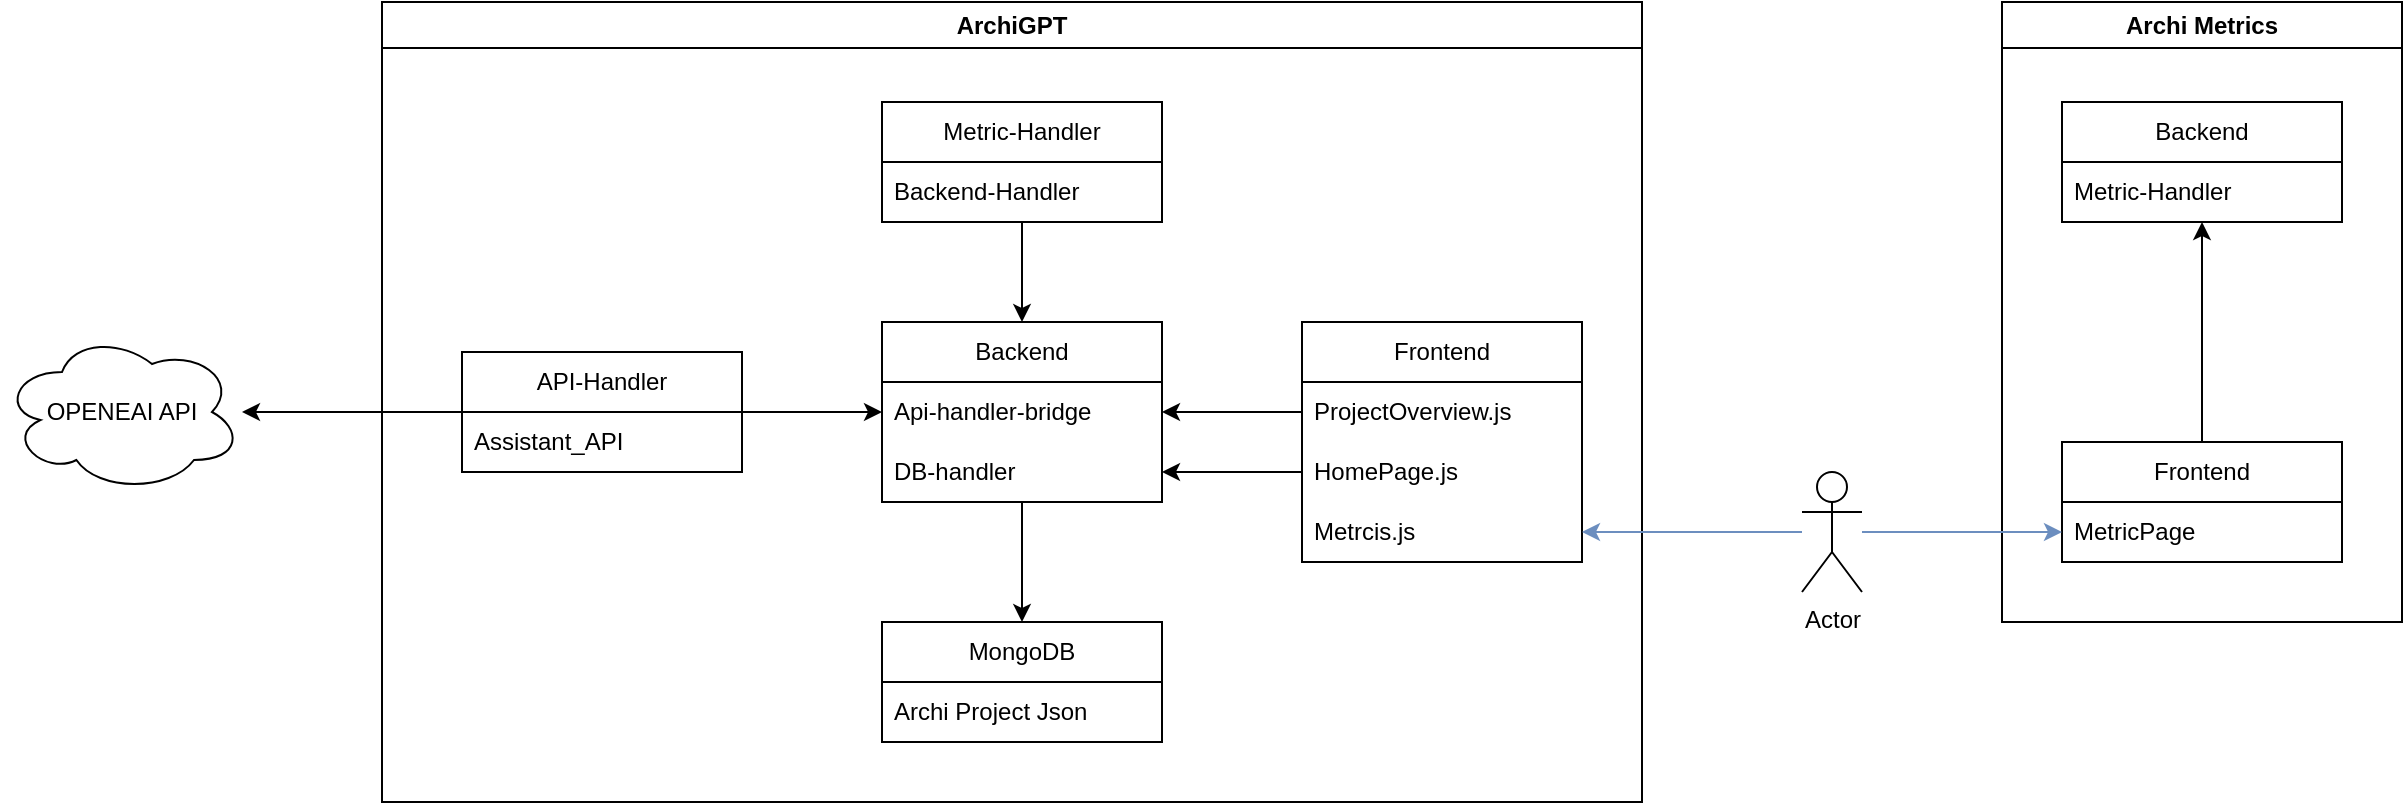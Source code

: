 <mxfile version="24.7.17">
  <diagram name="Pagina-1" id="ulSuqD0ijfor4oKSTyfF">
    <mxGraphModel dx="2261" dy="746" grid="1" gridSize="10" guides="1" tooltips="1" connect="1" arrows="1" fold="1" page="1" pageScale="1" pageWidth="827" pageHeight="1169" math="0" shadow="0">
      <root>
        <mxCell id="0" />
        <mxCell id="1" parent="0" />
        <mxCell id="PT9DcFGBEhVjmZEByjjH-1" value="ArchiGPT" style="swimlane;whiteSpace=wrap;html=1;" parent="1" vertex="1">
          <mxGeometry x="-40" y="180" width="630" height="400" as="geometry" />
        </mxCell>
        <mxCell id="PT9DcFGBEhVjmZEByjjH-11" value="MongoDB" style="swimlane;fontStyle=0;childLayout=stackLayout;horizontal=1;startSize=30;horizontalStack=0;resizeParent=1;resizeParentMax=0;resizeLast=0;collapsible=1;marginBottom=0;whiteSpace=wrap;html=1;" parent="PT9DcFGBEhVjmZEByjjH-1" vertex="1">
          <mxGeometry x="250" y="310" width="140" height="60" as="geometry" />
        </mxCell>
        <mxCell id="PT9DcFGBEhVjmZEByjjH-12" value="Archi Project Json" style="text;strokeColor=none;fillColor=none;align=left;verticalAlign=middle;spacingLeft=4;spacingRight=4;overflow=hidden;points=[[0,0.5],[1,0.5]];portConstraint=eastwest;rotatable=0;whiteSpace=wrap;html=1;" parent="PT9DcFGBEhVjmZEByjjH-11" vertex="1">
          <mxGeometry y="30" width="140" height="30" as="geometry" />
        </mxCell>
        <mxCell id="PT9DcFGBEhVjmZEByjjH-7" value="Frontend" style="swimlane;fontStyle=0;childLayout=stackLayout;horizontal=1;startSize=30;horizontalStack=0;resizeParent=1;resizeParentMax=0;resizeLast=0;collapsible=1;marginBottom=0;whiteSpace=wrap;html=1;" parent="PT9DcFGBEhVjmZEByjjH-1" vertex="1">
          <mxGeometry x="460" y="160" width="140" height="120" as="geometry" />
        </mxCell>
        <mxCell id="PT9DcFGBEhVjmZEByjjH-13" value="&lt;div&gt;ProjectOverview.js&lt;/div&gt;" style="text;strokeColor=none;fillColor=none;align=left;verticalAlign=middle;spacingLeft=4;spacingRight=4;overflow=hidden;points=[[0,0.5],[1,0.5]];portConstraint=eastwest;rotatable=0;whiteSpace=wrap;html=1;" parent="PT9DcFGBEhVjmZEByjjH-7" vertex="1">
          <mxGeometry y="30" width="140" height="30" as="geometry" />
        </mxCell>
        <mxCell id="PT9DcFGBEhVjmZEByjjH-8" value="&lt;div&gt;HomePage.js&lt;/div&gt;" style="text;strokeColor=none;fillColor=none;align=left;verticalAlign=middle;spacingLeft=4;spacingRight=4;overflow=hidden;points=[[0,0.5],[1,0.5]];portConstraint=eastwest;rotatable=0;whiteSpace=wrap;html=1;" parent="PT9DcFGBEhVjmZEByjjH-7" vertex="1">
          <mxGeometry y="60" width="140" height="30" as="geometry" />
        </mxCell>
        <mxCell id="PT9DcFGBEhVjmZEByjjH-47" value="&lt;div&gt;Metrcis.js&lt;/div&gt;" style="text;strokeColor=none;fillColor=none;align=left;verticalAlign=middle;spacingLeft=4;spacingRight=4;overflow=hidden;points=[[0,0.5],[1,0.5]];portConstraint=eastwest;rotatable=0;whiteSpace=wrap;html=1;" parent="PT9DcFGBEhVjmZEByjjH-7" vertex="1">
          <mxGeometry y="90" width="140" height="30" as="geometry" />
        </mxCell>
        <mxCell id="PT9DcFGBEhVjmZEByjjH-20" value="API-Handler" style="swimlane;fontStyle=0;childLayout=stackLayout;horizontal=1;startSize=30;horizontalStack=0;resizeParent=1;resizeParentMax=0;resizeLast=0;collapsible=1;marginBottom=0;whiteSpace=wrap;html=1;" parent="PT9DcFGBEhVjmZEByjjH-1" vertex="1">
          <mxGeometry x="40" y="175" width="140" height="60" as="geometry" />
        </mxCell>
        <mxCell id="PT9DcFGBEhVjmZEByjjH-21" value="Assistant_API" style="text;strokeColor=none;fillColor=none;align=left;verticalAlign=middle;spacingLeft=4;spacingRight=4;overflow=hidden;points=[[0,0.5],[1,0.5]];portConstraint=eastwest;rotatable=0;whiteSpace=wrap;html=1;" parent="PT9DcFGBEhVjmZEByjjH-20" vertex="1">
          <mxGeometry y="30" width="140" height="30" as="geometry" />
        </mxCell>
        <mxCell id="PT9DcFGBEhVjmZEByjjH-17" value="Metric-Handler" style="swimlane;fontStyle=0;childLayout=stackLayout;horizontal=1;startSize=30;horizontalStack=0;resizeParent=1;resizeParentMax=0;resizeLast=0;collapsible=1;marginBottom=0;whiteSpace=wrap;html=1;" parent="PT9DcFGBEhVjmZEByjjH-1" vertex="1">
          <mxGeometry x="250" y="50" width="140" height="60" as="geometry" />
        </mxCell>
        <mxCell id="PT9DcFGBEhVjmZEByjjH-18" value="Backend-Handler" style="text;strokeColor=none;fillColor=none;align=left;verticalAlign=middle;spacingLeft=4;spacingRight=4;overflow=hidden;points=[[0,0.5],[1,0.5]];portConstraint=eastwest;rotatable=0;whiteSpace=wrap;html=1;" parent="PT9DcFGBEhVjmZEByjjH-17" vertex="1">
          <mxGeometry y="30" width="140" height="30" as="geometry" />
        </mxCell>
        <mxCell id="PT9DcFGBEhVjmZEByjjH-49" style="edgeStyle=orthogonalEdgeStyle;rounded=0;orthogonalLoop=1;jettySize=auto;html=1;entryX=0.5;entryY=0;entryDx=0;entryDy=0;" parent="PT9DcFGBEhVjmZEByjjH-1" source="PT9DcFGBEhVjmZEByjjH-14" target="PT9DcFGBEhVjmZEByjjH-11" edge="1">
          <mxGeometry relative="1" as="geometry" />
        </mxCell>
        <mxCell id="PT9DcFGBEhVjmZEByjjH-14" value="Backend" style="swimlane;fontStyle=0;childLayout=stackLayout;horizontal=1;startSize=30;horizontalStack=0;resizeParent=1;resizeParentMax=0;resizeLast=0;collapsible=1;marginBottom=0;whiteSpace=wrap;html=1;" parent="PT9DcFGBEhVjmZEByjjH-1" vertex="1">
          <mxGeometry x="250" y="160" width="140" height="90" as="geometry" />
        </mxCell>
        <mxCell id="PT9DcFGBEhVjmZEByjjH-15" value="&lt;div&gt;Api-handler-bridge&lt;/div&gt;" style="text;strokeColor=none;fillColor=none;align=left;verticalAlign=middle;spacingLeft=4;spacingRight=4;overflow=hidden;points=[[0,0.5],[1,0.5]];portConstraint=eastwest;rotatable=0;whiteSpace=wrap;html=1;" parent="PT9DcFGBEhVjmZEByjjH-14" vertex="1">
          <mxGeometry y="30" width="140" height="30" as="geometry" />
        </mxCell>
        <mxCell id="PT9DcFGBEhVjmZEByjjH-16" value="&lt;div&gt;DB-handler&lt;/div&gt;" style="text;strokeColor=none;fillColor=none;align=left;verticalAlign=middle;spacingLeft=4;spacingRight=4;overflow=hidden;points=[[0,0.5],[1,0.5]];portConstraint=eastwest;rotatable=0;whiteSpace=wrap;html=1;" parent="PT9DcFGBEhVjmZEByjjH-14" vertex="1">
          <mxGeometry y="60" width="140" height="30" as="geometry" />
        </mxCell>
        <mxCell id="PT9DcFGBEhVjmZEByjjH-25" style="edgeStyle=orthogonalEdgeStyle;rounded=0;orthogonalLoop=1;jettySize=auto;html=1;" parent="PT9DcFGBEhVjmZEByjjH-1" source="PT9DcFGBEhVjmZEByjjH-21" target="PT9DcFGBEhVjmZEByjjH-15" edge="1">
          <mxGeometry relative="1" as="geometry">
            <Array as="points">
              <mxPoint x="190" y="205" />
              <mxPoint x="190" y="205" />
            </Array>
          </mxGeometry>
        </mxCell>
        <mxCell id="PT9DcFGBEhVjmZEByjjH-28" style="edgeStyle=orthogonalEdgeStyle;rounded=0;orthogonalLoop=1;jettySize=auto;html=1;entryX=0.5;entryY=0;entryDx=0;entryDy=0;" parent="PT9DcFGBEhVjmZEByjjH-1" source="PT9DcFGBEhVjmZEByjjH-18" target="PT9DcFGBEhVjmZEByjjH-14" edge="1">
          <mxGeometry relative="1" as="geometry">
            <Array as="points">
              <mxPoint x="320" y="120" />
              <mxPoint x="320" y="120" />
            </Array>
          </mxGeometry>
        </mxCell>
        <mxCell id="PT9DcFGBEhVjmZEByjjH-29" style="edgeStyle=orthogonalEdgeStyle;rounded=0;orthogonalLoop=1;jettySize=auto;html=1;entryX=1;entryY=0.5;entryDx=0;entryDy=0;exitX=0;exitY=0.5;exitDx=0;exitDy=0;" parent="PT9DcFGBEhVjmZEByjjH-1" source="PT9DcFGBEhVjmZEByjjH-8" target="PT9DcFGBEhVjmZEByjjH-16" edge="1">
          <mxGeometry relative="1" as="geometry">
            <Array as="points">
              <mxPoint x="450" y="235" />
              <mxPoint x="450" y="235" />
            </Array>
          </mxGeometry>
        </mxCell>
        <mxCell id="PT9DcFGBEhVjmZEByjjH-32" style="edgeStyle=orthogonalEdgeStyle;rounded=0;orthogonalLoop=1;jettySize=auto;html=1;exitX=0;exitY=0.5;exitDx=0;exitDy=0;entryX=1;entryY=0.5;entryDx=0;entryDy=0;" parent="PT9DcFGBEhVjmZEByjjH-1" source="PT9DcFGBEhVjmZEByjjH-13" target="PT9DcFGBEhVjmZEByjjH-15" edge="1">
          <mxGeometry relative="1" as="geometry" />
        </mxCell>
        <mxCell id="PT9DcFGBEhVjmZEByjjH-2" value="Archi Metrics" style="swimlane;whiteSpace=wrap;html=1;" parent="1" vertex="1">
          <mxGeometry x="770" y="180" width="200" height="310" as="geometry" />
        </mxCell>
        <mxCell id="PT9DcFGBEhVjmZEByjjH-33" value="Backend" style="swimlane;fontStyle=0;childLayout=stackLayout;horizontal=1;startSize=30;horizontalStack=0;resizeParent=1;resizeParentMax=0;resizeLast=0;collapsible=1;marginBottom=0;whiteSpace=wrap;html=1;" parent="PT9DcFGBEhVjmZEByjjH-2" vertex="1">
          <mxGeometry x="30" y="50" width="140" height="60" as="geometry" />
        </mxCell>
        <mxCell id="PT9DcFGBEhVjmZEByjjH-34" value="Metric-Handler" style="text;strokeColor=none;fillColor=none;align=left;verticalAlign=middle;spacingLeft=4;spacingRight=4;overflow=hidden;points=[[0,0.5],[1,0.5]];portConstraint=eastwest;rotatable=0;whiteSpace=wrap;html=1;" parent="PT9DcFGBEhVjmZEByjjH-33" vertex="1">
          <mxGeometry y="30" width="140" height="30" as="geometry" />
        </mxCell>
        <mxCell id="PT9DcFGBEhVjmZEByjjH-36" value="Frontend" style="swimlane;fontStyle=0;childLayout=stackLayout;horizontal=1;startSize=30;horizontalStack=0;resizeParent=1;resizeParentMax=0;resizeLast=0;collapsible=1;marginBottom=0;whiteSpace=wrap;html=1;" parent="PT9DcFGBEhVjmZEByjjH-2" vertex="1">
          <mxGeometry x="30" y="220" width="140" height="60" as="geometry" />
        </mxCell>
        <mxCell id="PT9DcFGBEhVjmZEByjjH-38" value="MetricPage" style="text;strokeColor=none;fillColor=none;align=left;verticalAlign=middle;spacingLeft=4;spacingRight=4;overflow=hidden;points=[[0,0.5],[1,0.5]];portConstraint=eastwest;rotatable=0;whiteSpace=wrap;html=1;" parent="PT9DcFGBEhVjmZEByjjH-36" vertex="1">
          <mxGeometry y="30" width="140" height="30" as="geometry" />
        </mxCell>
        <mxCell id="PT9DcFGBEhVjmZEByjjH-48" style="edgeStyle=orthogonalEdgeStyle;rounded=0;orthogonalLoop=1;jettySize=auto;html=1;entryX=0.5;entryY=1;entryDx=0;entryDy=0;entryPerimeter=0;" parent="PT9DcFGBEhVjmZEByjjH-2" source="PT9DcFGBEhVjmZEByjjH-36" target="PT9DcFGBEhVjmZEByjjH-34" edge="1">
          <mxGeometry relative="1" as="geometry" />
        </mxCell>
        <mxCell id="PT9DcFGBEhVjmZEByjjH-23" value="OPENEAI API" style="ellipse;shape=cloud;whiteSpace=wrap;html=1;" parent="1" vertex="1">
          <mxGeometry x="-230" y="345" width="120" height="80" as="geometry" />
        </mxCell>
        <mxCell id="PT9DcFGBEhVjmZEByjjH-24" style="edgeStyle=orthogonalEdgeStyle;rounded=0;orthogonalLoop=1;jettySize=auto;html=1;" parent="1" source="PT9DcFGBEhVjmZEByjjH-20" target="PT9DcFGBEhVjmZEByjjH-23" edge="1">
          <mxGeometry relative="1" as="geometry" />
        </mxCell>
        <mxCell id="PT9DcFGBEhVjmZEByjjH-43" style="edgeStyle=orthogonalEdgeStyle;rounded=0;orthogonalLoop=1;jettySize=auto;html=1;entryX=1;entryY=0.5;entryDx=0;entryDy=0;fillColor=#dae8fc;strokeColor=#6c8ebf;" parent="1" source="PT9DcFGBEhVjmZEByjjH-42" target="PT9DcFGBEhVjmZEByjjH-47" edge="1">
          <mxGeometry relative="1" as="geometry" />
        </mxCell>
        <mxCell id="PT9DcFGBEhVjmZEByjjH-44" style="edgeStyle=orthogonalEdgeStyle;rounded=0;orthogonalLoop=1;jettySize=auto;html=1;entryX=0;entryY=0.5;entryDx=0;entryDy=0;fillColor=#dae8fc;strokeColor=#6c8ebf;" parent="1" source="PT9DcFGBEhVjmZEByjjH-42" target="PT9DcFGBEhVjmZEByjjH-38" edge="1">
          <mxGeometry relative="1" as="geometry" />
        </mxCell>
        <mxCell id="PT9DcFGBEhVjmZEByjjH-42" value="Actor" style="shape=umlActor;verticalLabelPosition=bottom;verticalAlign=top;html=1;outlineConnect=0;" parent="1" vertex="1">
          <mxGeometry x="670" y="415" width="30" height="60" as="geometry" />
        </mxCell>
      </root>
    </mxGraphModel>
  </diagram>
</mxfile>
